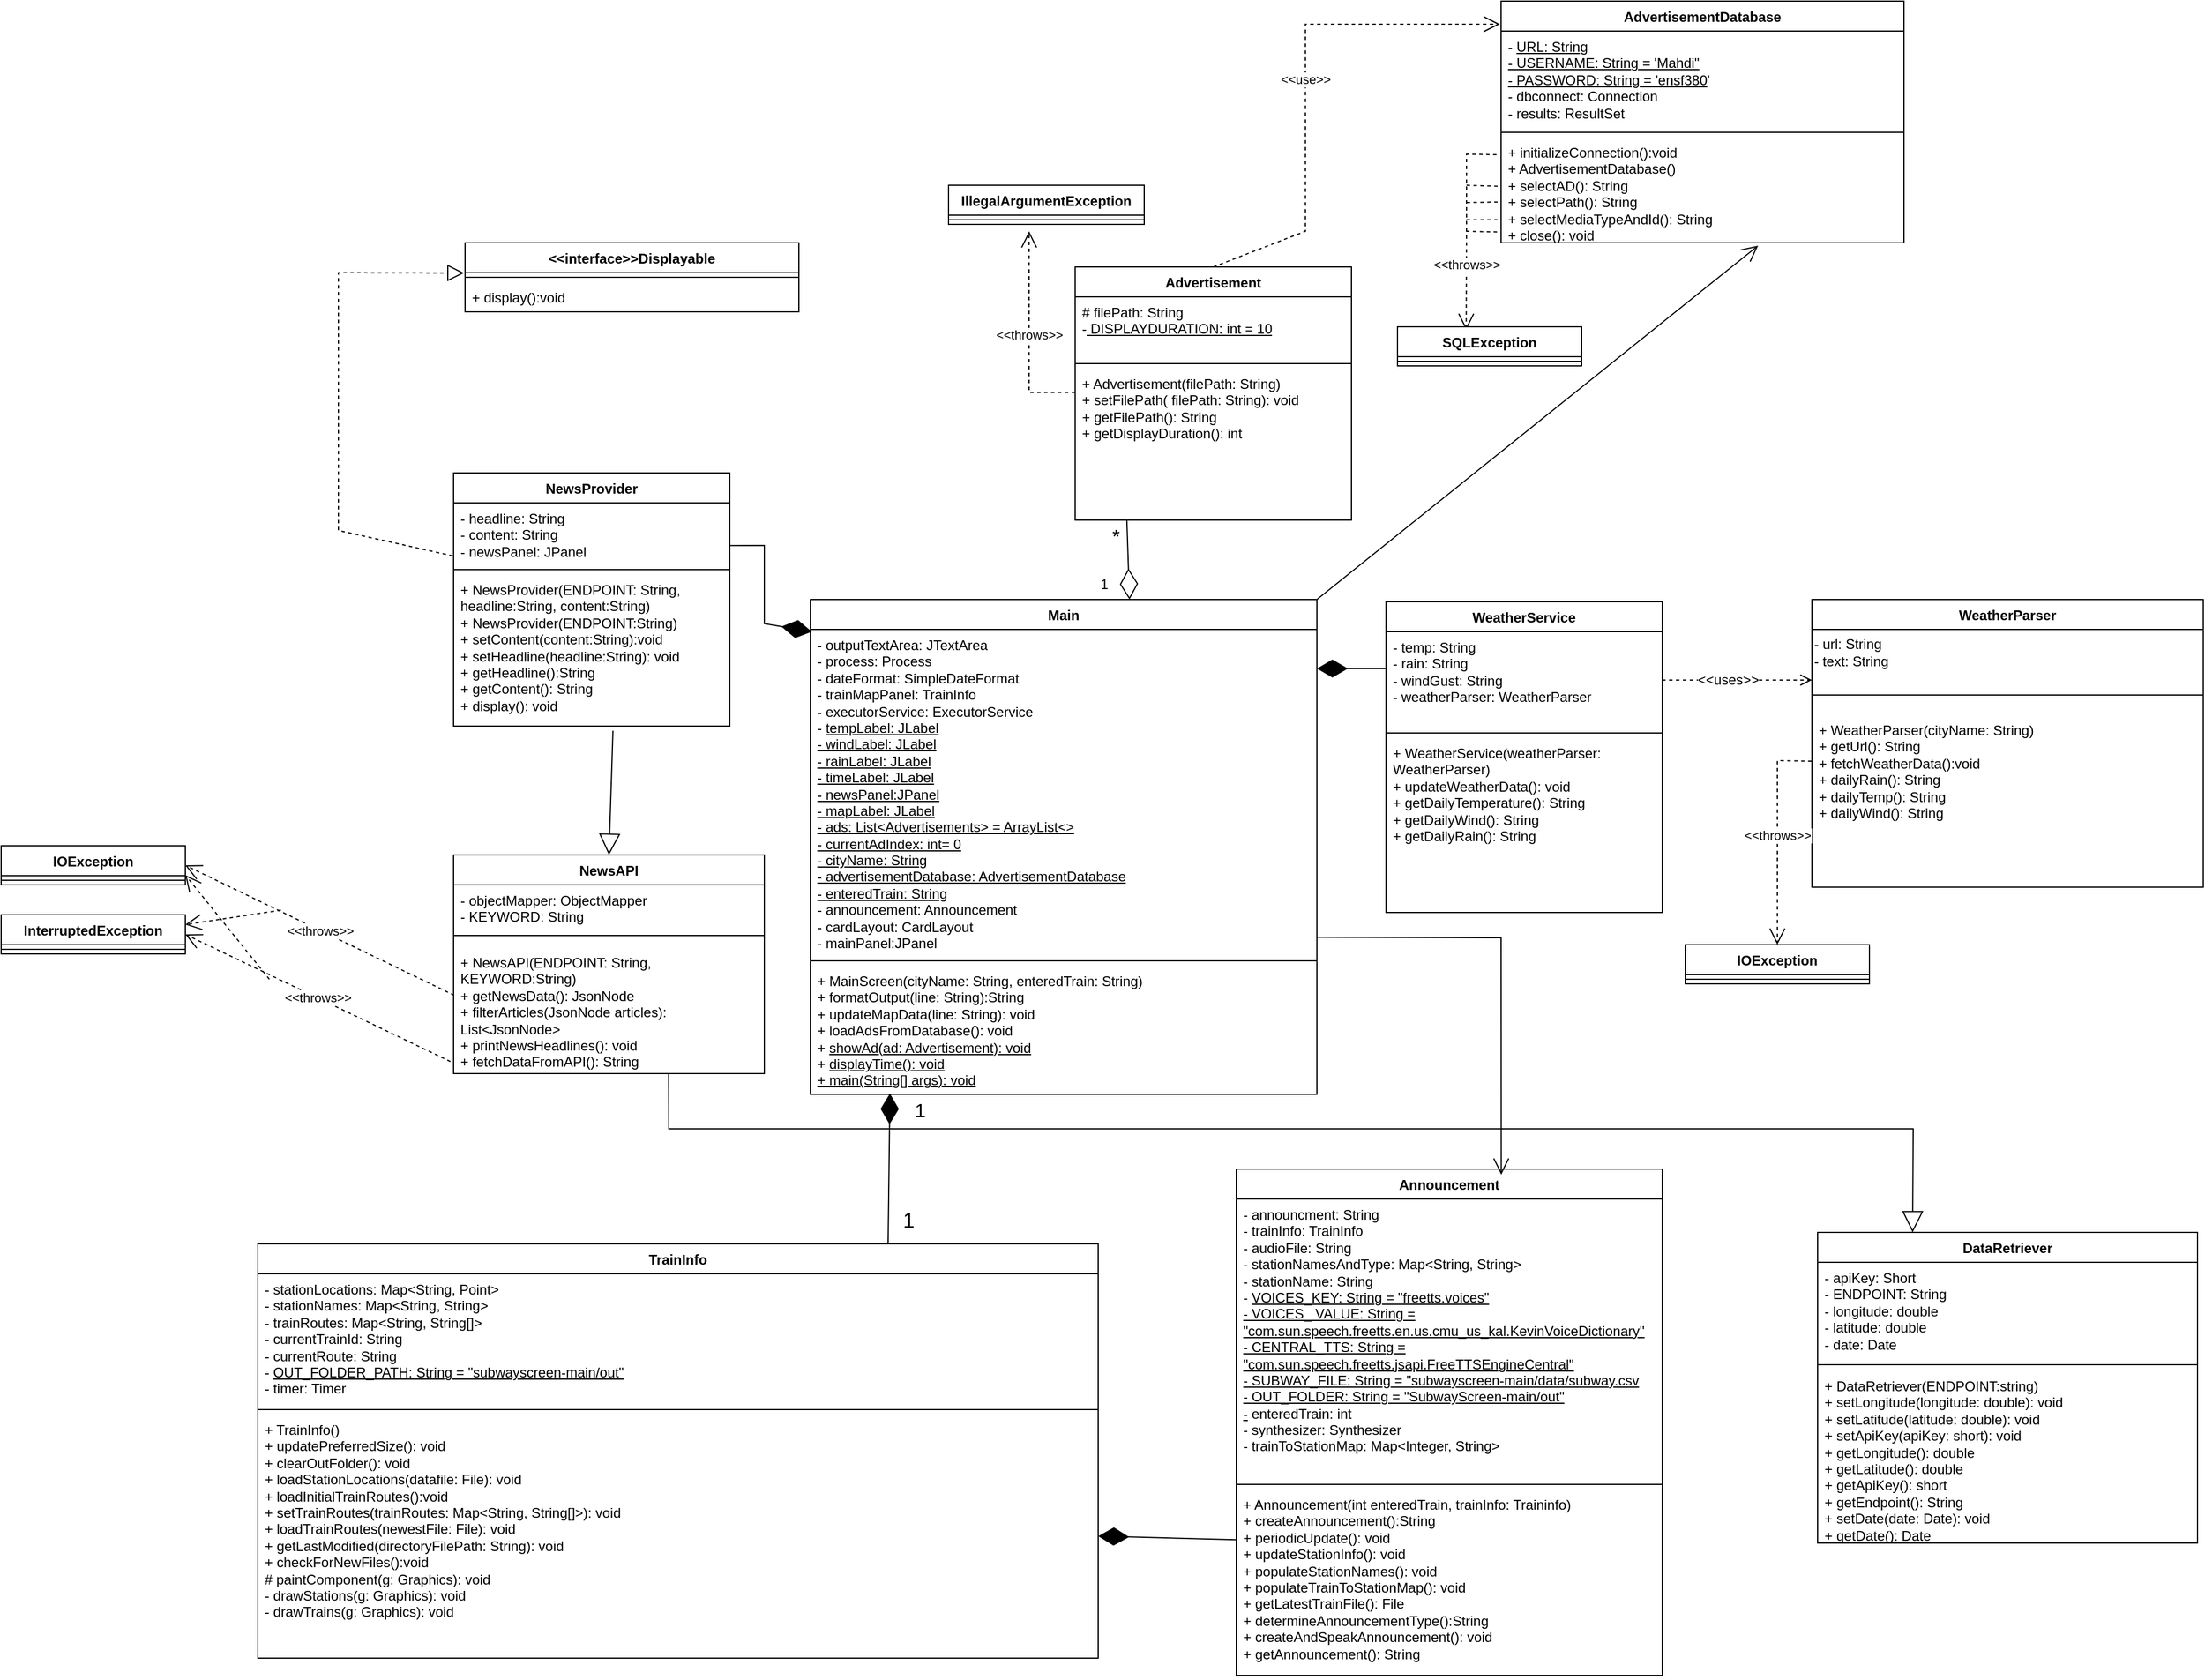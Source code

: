 <mxfile>
    <diagram id="EszNF9YNSfIzpi9feRy3" name="Page-1">
        <mxGraphModel dx="3362" dy="2396" grid="1" gridSize="10" guides="1" tooltips="1" connect="1" arrows="1" fold="1" page="1" pageScale="1" pageWidth="850" pageHeight="1100" math="0" shadow="0">
            <root>
                <mxCell id="0"/>
                <mxCell id="1" parent="0"/>
                <mxCell id="2" value="Advertisement" style="swimlane;fontStyle=1;align=center;verticalAlign=top;childLayout=stackLayout;horizontal=1;startSize=26;horizontalStack=0;resizeParent=1;resizeParentMax=0;resizeLast=0;collapsible=1;marginBottom=0;whiteSpace=wrap;html=1;" vertex="1" parent="1">
                    <mxGeometry x="402" y="391" width="240" height="220" as="geometry"/>
                </mxCell>
                <mxCell id="3" value="# filePath: String&lt;div&gt;-&lt;u&gt; DISPLAYDURATION: int = 10&lt;/u&gt;&lt;/div&gt;" style="text;strokeColor=none;fillColor=none;align=left;verticalAlign=top;spacingLeft=4;spacingRight=4;overflow=hidden;rotatable=0;points=[[0,0.5],[1,0.5]];portConstraint=eastwest;whiteSpace=wrap;html=1;" vertex="1" parent="2">
                    <mxGeometry y="26" width="240" height="54" as="geometry"/>
                </mxCell>
                <mxCell id="4" value="" style="line;strokeWidth=1;fillColor=none;align=left;verticalAlign=middle;spacingTop=-1;spacingLeft=3;spacingRight=3;rotatable=0;labelPosition=right;points=[];portConstraint=eastwest;strokeColor=inherit;" vertex="1" parent="2">
                    <mxGeometry y="80" width="240" height="8" as="geometry"/>
                </mxCell>
                <mxCell id="5" value="+ Advertisement(filePath: String)&lt;div&gt;&lt;div&gt;+ setFilePath( filePath: String): void&lt;/div&gt;&lt;div&gt;+ getFilePath(): String&lt;/div&gt;&lt;div&gt;+ getDisplayDuration(): int&lt;/div&gt;&lt;div&gt;&lt;br&gt;&lt;/div&gt;&lt;/div&gt;" style="text;strokeColor=none;fillColor=none;align=left;verticalAlign=top;spacingLeft=4;spacingRight=4;overflow=hidden;rotatable=0;points=[[0,0.5],[1,0.5]];portConstraint=eastwest;whiteSpace=wrap;html=1;" vertex="1" parent="2">
                    <mxGeometry y="88" width="240" height="132" as="geometry"/>
                </mxCell>
                <mxCell id="6" value="AdvertisementDatabase" style="swimlane;fontStyle=1;align=center;verticalAlign=top;childLayout=stackLayout;horizontal=1;startSize=26;horizontalStack=0;resizeParent=1;resizeParentMax=0;resizeLast=0;collapsible=1;marginBottom=0;whiteSpace=wrap;html=1;" vertex="1" parent="1">
                    <mxGeometry x="772" y="160" width="350" height="210" as="geometry"/>
                </mxCell>
                <mxCell id="7" value="- &lt;u&gt;URL: String&lt;/u&gt;&lt;div&gt;&lt;u&gt;- USERNAME: String = 'Mahdi&quot;&lt;/u&gt;&lt;/div&gt;&lt;div&gt;&lt;u&gt;- PASSWORD: String = 'ensf380&lt;/u&gt;'&lt;/div&gt;&lt;div&gt;- dbconnect: Connection&lt;/div&gt;&lt;div&gt;- results: ResultSet&lt;/div&gt;" style="text;strokeColor=none;fillColor=none;align=left;verticalAlign=top;spacingLeft=4;spacingRight=4;overflow=hidden;rotatable=0;points=[[0,0.5],[1,0.5]];portConstraint=eastwest;whiteSpace=wrap;html=1;" vertex="1" parent="6">
                    <mxGeometry y="26" width="350" height="84" as="geometry"/>
                </mxCell>
                <mxCell id="8" value="" style="line;strokeWidth=1;fillColor=none;align=left;verticalAlign=middle;spacingTop=-1;spacingLeft=3;spacingRight=3;rotatable=0;labelPosition=right;points=[];portConstraint=eastwest;strokeColor=inherit;" vertex="1" parent="6">
                    <mxGeometry y="110" width="350" height="8" as="geometry"/>
                </mxCell>
                <mxCell id="9" value="+ initializeConnection():void&lt;div&gt;+ AdvertisementDatabase()&lt;/div&gt;&lt;div&gt;+ selectAD(): String&lt;/div&gt;&lt;div&gt;+ selectPath(): String&lt;/div&gt;&lt;div&gt;+ selectMediaTypeAndId(): String&lt;/div&gt;&lt;div&gt;+ close(): void&lt;/div&gt;" style="text;strokeColor=none;fillColor=none;align=left;verticalAlign=top;spacingLeft=4;spacingRight=4;overflow=hidden;rotatable=0;points=[[0,0.5],[1,0.5]];portConstraint=eastwest;whiteSpace=wrap;html=1;" vertex="1" parent="6">
                    <mxGeometry y="118" width="350" height="92" as="geometry"/>
                </mxCell>
                <mxCell id="10" value="WeatherService" style="swimlane;fontStyle=1;align=center;verticalAlign=top;childLayout=stackLayout;horizontal=1;startSize=26;horizontalStack=0;resizeParent=1;resizeParentMax=0;resizeLast=0;collapsible=1;marginBottom=0;whiteSpace=wrap;html=1;" vertex="1" parent="1">
                    <mxGeometry x="672" y="682" width="240" height="270" as="geometry"/>
                </mxCell>
                <mxCell id="11" value="&lt;div&gt;- temp: String&lt;/div&gt;&lt;div&gt;- rain: String&lt;/div&gt;&lt;div&gt;- windGust: String&lt;/div&gt;&lt;div&gt;- weatherParser: WeatherParser&lt;/div&gt;" style="text;strokeColor=none;fillColor=none;align=left;verticalAlign=top;spacingLeft=4;spacingRight=4;overflow=hidden;rotatable=0;points=[[0,0.5],[1,0.5]];portConstraint=eastwest;whiteSpace=wrap;html=1;" vertex="1" parent="10">
                    <mxGeometry y="26" width="240" height="84" as="geometry"/>
                </mxCell>
                <mxCell id="12" value="" style="line;strokeWidth=1;fillColor=none;align=left;verticalAlign=middle;spacingTop=-1;spacingLeft=3;spacingRight=3;rotatable=0;labelPosition=right;points=[];portConstraint=eastwest;strokeColor=inherit;" vertex="1" parent="10">
                    <mxGeometry y="110" width="240" height="8" as="geometry"/>
                </mxCell>
                <mxCell id="13" value="+ WeatherService(weatherParser: WeatherParser)&lt;div&gt;+ updateWeatherData(): void&lt;/div&gt;&lt;div&gt;+ getDailyTemperature(): String&lt;/div&gt;&lt;div&gt;+ getDailyWind(): String&lt;/div&gt;&lt;div&gt;+ getDailyRain(): String&lt;/div&gt;" style="text;strokeColor=none;fillColor=none;align=left;verticalAlign=top;spacingLeft=4;spacingRight=4;overflow=hidden;rotatable=0;points=[[0,0.5],[1,0.5]];portConstraint=eastwest;whiteSpace=wrap;html=1;" vertex="1" parent="10">
                    <mxGeometry y="118" width="240" height="152" as="geometry"/>
                </mxCell>
                <mxCell id="14" value="WeatherParser" style="swimlane;fontStyle=1;align=center;verticalAlign=top;childLayout=stackLayout;horizontal=1;startSize=26;horizontalStack=0;resizeParent=1;resizeParentMax=0;resizeLast=0;collapsible=1;marginBottom=0;whiteSpace=wrap;html=1;" vertex="1" parent="1">
                    <mxGeometry x="1042" y="680" width="340" height="250" as="geometry"/>
                </mxCell>
                <mxCell id="15" value="&lt;div style=&quot;&quot;&gt;&lt;span style=&quot;background-color: initial;&quot;&gt;- url: String&lt;/span&gt;&lt;/div&gt;&lt;div&gt;- text: String&lt;/div&gt;" style="text;html=1;align=left;verticalAlign=middle;resizable=0;points=[];autosize=1;strokeColor=none;fillColor=none;" vertex="1" parent="14">
                    <mxGeometry y="26" width="340" height="40" as="geometry"/>
                </mxCell>
                <mxCell id="16" value="" style="line;strokeWidth=1;fillColor=none;align=left;verticalAlign=middle;spacingTop=-1;spacingLeft=3;spacingRight=3;rotatable=0;labelPosition=right;points=[];portConstraint=eastwest;strokeColor=inherit;" vertex="1" parent="14">
                    <mxGeometry y="66" width="340" height="34" as="geometry"/>
                </mxCell>
                <mxCell id="17" value="&lt;div&gt;&lt;div&gt;&lt;div&gt;+ WeatherParser(cityName: String)&lt;/div&gt;&lt;/div&gt;&lt;/div&gt;&lt;div&gt;+ getUrl(): String&lt;/div&gt;&lt;div&gt;+ fetchWeatherData():void&amp;nbsp;&lt;/div&gt;&lt;div&gt;+ dailyRain(): String&lt;/div&gt;&lt;div&gt;+ dailyTemp(): String&lt;/div&gt;&lt;div&gt;+ dailyWind(): String&lt;/div&gt;&lt;div&gt;&lt;br&gt;&lt;/div&gt;" style="text;strokeColor=none;fillColor=none;align=left;verticalAlign=top;spacingLeft=4;spacingRight=4;overflow=hidden;rotatable=0;points=[[0,0.5],[1,0.5]];portConstraint=eastwest;whiteSpace=wrap;html=1;" vertex="1" parent="14">
                    <mxGeometry y="100" width="340" height="150" as="geometry"/>
                </mxCell>
                <mxCell id="18" value="NewsProvider" style="swimlane;fontStyle=1;align=center;verticalAlign=top;childLayout=stackLayout;horizontal=1;startSize=26;horizontalStack=0;resizeParent=1;resizeParentMax=0;resizeLast=0;collapsible=1;marginBottom=0;whiteSpace=wrap;html=1;" vertex="1" parent="1">
                    <mxGeometry x="-138" y="570" width="240" height="220" as="geometry"/>
                </mxCell>
                <mxCell id="19" value="- headline: String&lt;div&gt;- content: String&lt;/div&gt;&lt;div&gt;- newsPanel: JPanel&lt;/div&gt;&lt;div&gt;&lt;br&gt;&lt;/div&gt;&lt;div&gt;&lt;br&gt;&lt;/div&gt;" style="text;strokeColor=none;fillColor=none;align=left;verticalAlign=top;spacingLeft=4;spacingRight=4;overflow=hidden;rotatable=0;points=[[0,0.5],[1,0.5]];portConstraint=eastwest;whiteSpace=wrap;html=1;" vertex="1" parent="18">
                    <mxGeometry y="26" width="240" height="54" as="geometry"/>
                </mxCell>
                <mxCell id="20" value="" style="line;strokeWidth=1;fillColor=none;align=left;verticalAlign=middle;spacingTop=-1;spacingLeft=3;spacingRight=3;rotatable=0;labelPosition=right;points=[];portConstraint=eastwest;strokeColor=inherit;" vertex="1" parent="18">
                    <mxGeometry y="80" width="240" height="8" as="geometry"/>
                </mxCell>
                <mxCell id="21" value="+ NewsProvider(ENDPOINT: String, headline:String, content:String)&lt;div&gt;+ NewsProvider(ENDPOINT:String)&lt;/div&gt;&lt;div&gt;+ setContent(content:String):void&lt;/div&gt;&lt;div&gt;&lt;div&gt;+ setHeadline(headline:String): void&amp;nbsp;&lt;/div&gt;&lt;div&gt;&lt;div&gt;+ getHeadline():String&lt;/div&gt;&lt;div&gt;+ getContent(): String&lt;/div&gt;&lt;/div&gt;&lt;div&gt;+ display(): void&lt;/div&gt;&lt;div&gt;&lt;br&gt;&lt;/div&gt;&lt;/div&gt;" style="text;strokeColor=none;fillColor=none;align=left;verticalAlign=top;spacingLeft=4;spacingRight=4;overflow=hidden;rotatable=0;points=[[0,0.5],[1,0.5]];portConstraint=eastwest;whiteSpace=wrap;html=1;" vertex="1" parent="18">
                    <mxGeometry y="88" width="240" height="132" as="geometry"/>
                </mxCell>
                <mxCell id="22" value="NewsAPI" style="swimlane;fontStyle=1;align=center;verticalAlign=top;childLayout=stackLayout;horizontal=1;startSize=26;horizontalStack=0;resizeParent=1;resizeParentMax=0;resizeLast=0;collapsible=1;marginBottom=0;whiteSpace=wrap;html=1;" vertex="1" parent="1">
                    <mxGeometry x="-138" y="902" width="270" height="190" as="geometry"/>
                </mxCell>
                <mxCell id="23" value="- objectMapper: ObjectMapper&lt;div&gt;- KEYWORD: String&lt;/div&gt;&lt;div&gt;&lt;br&gt;&lt;/div&gt;" style="text;strokeColor=none;fillColor=none;align=left;verticalAlign=top;spacingLeft=4;spacingRight=4;overflow=hidden;rotatable=0;points=[[0,0.5],[1,0.5]];portConstraint=eastwest;whiteSpace=wrap;html=1;" vertex="1" parent="22">
                    <mxGeometry y="26" width="270" height="34" as="geometry"/>
                </mxCell>
                <mxCell id="24" value="" style="line;strokeWidth=1;fillColor=none;align=left;verticalAlign=middle;spacingTop=-1;spacingLeft=3;spacingRight=3;rotatable=0;labelPosition=right;points=[];portConstraint=eastwest;strokeColor=inherit;" vertex="1" parent="22">
                    <mxGeometry y="60" width="270" height="20" as="geometry"/>
                </mxCell>
                <mxCell id="25" value="&lt;div&gt;+ NewsAPI(ENDPOINT: String, KEYWORD:String)&lt;/div&gt;&lt;div&gt;+ getNewsData(): JsonNode&lt;/div&gt;&lt;div&gt;+ filterArticles(JsonNode articles): List&amp;lt;JsonNode&amp;gt;&lt;/div&gt;&lt;div&gt;+ printNewsHeadlines(): void&lt;/div&gt;&lt;div&gt;&lt;span style=&quot;background-color: initial;&quot;&gt;+ fetchDataFromAPI(): String&amp;nbsp;&lt;/span&gt;&lt;/div&gt;&lt;div&gt;&lt;br&gt;&lt;/div&gt;&lt;div&gt;&amp;nbsp;&lt;/div&gt;&lt;div&gt;&lt;br&gt;&lt;/div&gt;&lt;div&gt;&lt;br&gt;&lt;/div&gt;" style="text;strokeColor=none;fillColor=none;align=left;verticalAlign=top;spacingLeft=4;spacingRight=4;overflow=hidden;rotatable=0;points=[[0,0.5],[1,0.5]];portConstraint=eastwest;whiteSpace=wrap;html=1;" vertex="1" parent="22">
                    <mxGeometry y="80" width="270" height="110" as="geometry"/>
                </mxCell>
                <mxCell id="26" value="TrainInfo&lt;div&gt;&lt;br&gt;&lt;/div&gt;" style="swimlane;fontStyle=1;align=center;verticalAlign=top;childLayout=stackLayout;horizontal=1;startSize=26;horizontalStack=0;resizeParent=1;resizeParentMax=0;resizeLast=0;collapsible=1;marginBottom=0;whiteSpace=wrap;html=1;" vertex="1" parent="1">
                    <mxGeometry x="-308" y="1240" width="730" height="360" as="geometry"/>
                </mxCell>
                <mxCell id="27" value="- stationLocations: Map&amp;lt;String, Point&amp;gt;&lt;div&gt;- stationNames: Map&amp;lt;String, String&amp;gt;&lt;/div&gt;&lt;div&gt;- trainRoutes: Map&amp;lt;String, String[]&amp;gt;&lt;/div&gt;&lt;div&gt;&lt;div&gt;- currentTrainId: String&lt;/div&gt;&lt;/div&gt;&lt;div&gt;- currentRoute: String&lt;/div&gt;&lt;div&gt;- &lt;u&gt;OUT_FOLDER_PATH: String = &quot;subwayscreen-main/out&quot;&lt;/u&gt;&lt;/div&gt;&lt;div&gt;- timer: Timer&lt;/div&gt;" style="text;strokeColor=none;fillColor=none;align=left;verticalAlign=top;spacingLeft=4;spacingRight=4;overflow=hidden;rotatable=0;points=[[0,0.5],[1,0.5]];portConstraint=eastwest;whiteSpace=wrap;html=1;" vertex="1" parent="26">
                    <mxGeometry y="26" width="730" height="114" as="geometry"/>
                </mxCell>
                <mxCell id="28" value="" style="line;strokeWidth=1;fillColor=none;align=left;verticalAlign=middle;spacingTop=-1;spacingLeft=3;spacingRight=3;rotatable=0;labelPosition=right;points=[];portConstraint=eastwest;strokeColor=inherit;" vertex="1" parent="26">
                    <mxGeometry y="140" width="730" height="8" as="geometry"/>
                </mxCell>
                <mxCell id="29" value="+ TrainInfo(&lt;span style=&quot;background-color: initial;&quot;&gt;)&lt;/span&gt;&lt;div&gt;+ updatePreferredSize(): void&lt;/div&gt;&lt;div&gt;+ clearOutFolder(): void&lt;/div&gt;&lt;div&gt;+ loadStationLocations(datafile: File): void&lt;/div&gt;&lt;div&gt;+ loadInitialTrainRoutes():void&lt;/div&gt;&lt;div&gt;+ setTrainRoutes(trainRoutes: Map&amp;lt;String, String[]&amp;gt;): void&lt;/div&gt;&lt;div&gt;+ loadTrainRoutes(newestFile: File): void&lt;/div&gt;&lt;div&gt;+ getLastModified(directoryFilePath: String): void&lt;/div&gt;&lt;div&gt;+ checkForNewFiles():void&lt;/div&gt;&lt;div&gt;# paintComponent(g: Graphics): void&lt;/div&gt;&lt;div&gt;- drawStations(g: Graphics): void&lt;/div&gt;&lt;div&gt;&lt;div&gt;- drawTrains(g: Graphics): void&lt;/div&gt;&lt;div&gt;&lt;br&gt;&lt;/div&gt;&lt;/div&gt;" style="text;strokeColor=none;fillColor=none;align=left;verticalAlign=top;spacingLeft=4;spacingRight=4;overflow=hidden;rotatable=0;points=[[0,0.5],[1,0.5]];portConstraint=eastwest;whiteSpace=wrap;html=1;" vertex="1" parent="26">
                    <mxGeometry y="148" width="730" height="212" as="geometry"/>
                </mxCell>
                <mxCell id="30" value="DataRetriever" style="swimlane;fontStyle=1;align=center;verticalAlign=top;childLayout=stackLayout;horizontal=1;startSize=26;horizontalStack=0;resizeParent=1;resizeParentMax=0;resizeLast=0;collapsible=1;marginBottom=0;whiteSpace=wrap;html=1;" vertex="1" parent="1">
                    <mxGeometry x="1047" y="1230" width="330" height="270" as="geometry"/>
                </mxCell>
                <mxCell id="31" value="-&amp;nbsp;&lt;span style=&quot;background-color: initial;&quot;&gt;apiKey: Short&lt;/span&gt;&lt;div&gt;- ENDPOINT: String&amp;nbsp;&lt;/div&gt;&lt;div&gt;- longitude: double&lt;/div&gt;&lt;div&gt;- latitude: double&lt;/div&gt;&lt;div&gt;- date: Date&lt;/div&gt;" style="text;strokeColor=none;fillColor=none;align=left;verticalAlign=top;spacingLeft=4;spacingRight=4;overflow=hidden;rotatable=0;points=[[0,0.5],[1,0.5]];portConstraint=eastwest;whiteSpace=wrap;html=1;" vertex="1" parent="30">
                    <mxGeometry y="26" width="330" height="84" as="geometry"/>
                </mxCell>
                <mxCell id="32" value="" style="line;strokeWidth=1;fillColor=none;align=left;verticalAlign=middle;spacingTop=-1;spacingLeft=3;spacingRight=3;rotatable=0;labelPosition=right;points=[];portConstraint=eastwest;strokeColor=inherit;" vertex="1" parent="30">
                    <mxGeometry y="110" width="330" height="10" as="geometry"/>
                </mxCell>
                <mxCell id="33" value="&lt;div&gt;+ DataRetriever(ENDPOINT:string)&lt;/div&gt;&lt;div&gt;+ setLongitude(longitude: double): void&lt;/div&gt;&lt;div&gt;+ setLatitude(latitude: double): void&lt;/div&gt;&lt;div&gt;+ setApiKey(apiKey: short): void&lt;/div&gt;&lt;div&gt;+ getLongitude(): double&lt;/div&gt;&lt;div&gt;+ getLatitude(): double&lt;br&gt;&lt;div&gt;+ getApiKey(): short&lt;div&gt;+ getEndpoint(): String&lt;/div&gt;&lt;/div&gt;&lt;/div&gt;&lt;div&gt;&lt;div&gt;+ setDate(date: Date): void&lt;/div&gt;&lt;div&gt;+ getDate(): Date&lt;/div&gt;&lt;/div&gt;" style="text;strokeColor=none;fillColor=none;align=left;verticalAlign=top;spacingLeft=4;spacingRight=4;overflow=hidden;rotatable=0;points=[[0,0.5],[1,0.5]];portConstraint=eastwest;whiteSpace=wrap;html=1;" vertex="1" parent="30">
                    <mxGeometry y="120" width="330" height="150" as="geometry"/>
                </mxCell>
                <mxCell id="34" value="Main" style="swimlane;fontStyle=1;align=center;verticalAlign=top;childLayout=stackLayout;horizontal=1;startSize=26;horizontalStack=0;resizeParent=1;resizeParentMax=0;resizeLast=0;collapsible=1;marginBottom=0;whiteSpace=wrap;html=1;" vertex="1" parent="1">
                    <mxGeometry x="172" y="680" width="440" height="430" as="geometry"/>
                </mxCell>
                <mxCell id="35" value="- outputTextArea: JTextArea&lt;div&gt;- process: Process&lt;/div&gt;&lt;div&gt;- dateFormat: SimpleDateFormat&lt;/div&gt;&lt;div&gt;- trainMapPanel: TrainInfo&lt;/div&gt;&lt;div&gt;- executorService: ExecutorService&lt;/div&gt;&lt;div&gt;- &lt;u&gt;tempLabel: JLabel&lt;/u&gt;&lt;/div&gt;&lt;div&gt;&lt;u&gt;- windLabel: JLabel&lt;/u&gt;&lt;/div&gt;&lt;div&gt;&lt;u&gt;- rainLabel: JLabel&lt;/u&gt;&lt;/div&gt;&lt;div&gt;&lt;u&gt;- timeLabel: JLabel&lt;/u&gt;&lt;/div&gt;&lt;div&gt;&lt;u&gt;- newsPanel:JPanel&lt;/u&gt;&lt;/div&gt;&lt;div&gt;&lt;u&gt;- mapLabel: JLabel&lt;/u&gt;&lt;/div&gt;&lt;div&gt;&lt;u&gt;- ads: List&amp;lt;Advertisements&amp;gt; = ArrayList&amp;lt;&amp;gt;&lt;/u&gt;&lt;/div&gt;&lt;div&gt;&lt;u&gt;- currentAdIndex: int= 0&lt;/u&gt;&lt;/div&gt;&lt;div&gt;&lt;u&gt;- cityName: String&lt;/u&gt;&lt;/div&gt;&lt;div&gt;&lt;u&gt;- advertisementDatabase: AdvertisementDatabase&lt;/u&gt;&lt;/div&gt;&lt;div&gt;&lt;u&gt;- enteredTrain: String&lt;/u&gt;&lt;/div&gt;&lt;div&gt;- announcement: Announcement&lt;/div&gt;&lt;div&gt;- cardLayout: CardLayout&lt;/div&gt;&lt;div&gt;- mainPanel:JPanel&lt;/div&gt;" style="text;strokeColor=none;fillColor=none;align=left;verticalAlign=top;spacingLeft=4;spacingRight=4;overflow=hidden;rotatable=0;points=[[0,0.5],[1,0.5]];portConstraint=eastwest;whiteSpace=wrap;html=1;" vertex="1" parent="34">
                    <mxGeometry y="26" width="440" height="284" as="geometry"/>
                </mxCell>
                <mxCell id="36" value="" style="line;strokeWidth=1;fillColor=none;align=left;verticalAlign=middle;spacingTop=-1;spacingLeft=3;spacingRight=3;rotatable=0;labelPosition=right;points=[];portConstraint=eastwest;strokeColor=inherit;" vertex="1" parent="34">
                    <mxGeometry y="310" width="440" height="8" as="geometry"/>
                </mxCell>
                <mxCell id="37" value="&lt;div&gt;+ MainScreen(cityName: String, enteredTrain: String)&lt;/div&gt;+ formatOutput(line: String):String&lt;div&gt;+ updateMapData(line: String): void&lt;br&gt;&lt;div&gt;+ loadAdsFromDatabase(): void&amp;nbsp;&lt;br&gt;&lt;div&gt;+ &lt;u&gt;showAd(ad: Advertisement): void&lt;/u&gt;&lt;/div&gt;&lt;div&gt;+ &lt;u&gt;displayTime(): void&lt;/u&gt;&lt;/div&gt;&lt;div&gt;&lt;u&gt;+ main(String[] args): void&lt;/u&gt;&lt;/div&gt;&lt;div&gt;&lt;br&gt;&lt;/div&gt;&lt;div&gt;&lt;br&gt;&lt;/div&gt;&lt;/div&gt;&lt;/div&gt;" style="text;strokeColor=none;fillColor=none;align=left;verticalAlign=top;spacingLeft=4;spacingRight=4;overflow=hidden;rotatable=0;points=[[0,0.5],[1,0.5]];portConstraint=eastwest;whiteSpace=wrap;html=1;" vertex="1" parent="34">
                    <mxGeometry y="318" width="440" height="112" as="geometry"/>
                </mxCell>
                <mxCell id="38" value="&amp;lt;&amp;lt;use&amp;gt;&amp;gt;" style="endArrow=open;endSize=12;dashed=1;html=1;rounded=0;exitX=0.5;exitY=0;exitDx=0;exitDy=0;" edge="1" parent="1" source="2">
                    <mxGeometry width="160" relative="1" as="geometry">
                        <mxPoint x="162" y="440" as="sourcePoint"/>
                        <mxPoint x="771" y="180" as="targetPoint"/>
                        <Array as="points">
                            <mxPoint x="602" y="360"/>
                            <mxPoint x="602" y="180"/>
                        </Array>
                    </mxGeometry>
                </mxCell>
                <mxCell id="39" value="&amp;lt;&amp;lt;throws&amp;gt;&amp;gt;" style="endArrow=open;endSize=12;dashed=1;html=1;rounded=0;" edge="1" parent="1">
                    <mxGeometry width="160" relative="1" as="geometry">
                        <mxPoint x="402" y="500" as="sourcePoint"/>
                        <mxPoint x="362" y="360" as="targetPoint"/>
                        <Array as="points">
                            <mxPoint x="362" y="500"/>
                        </Array>
                    </mxGeometry>
                </mxCell>
                <mxCell id="40" value="IllegalArgumentException" style="swimlane;fontStyle=1;align=center;verticalAlign=top;childLayout=stackLayout;horizontal=1;startSize=26;horizontalStack=0;resizeParent=1;resizeParentMax=0;resizeLast=0;collapsible=1;marginBottom=0;whiteSpace=wrap;html=1;" vertex="1" parent="1">
                    <mxGeometry x="292" y="320" width="170" height="34" as="geometry"/>
                </mxCell>
                <mxCell id="41" value="" style="line;strokeWidth=1;fillColor=none;align=left;verticalAlign=middle;spacingTop=-1;spacingLeft=3;spacingRight=3;rotatable=0;labelPosition=right;points=[];portConstraint=eastwest;strokeColor=inherit;" vertex="1" parent="40">
                    <mxGeometry y="26" width="170" height="8" as="geometry"/>
                </mxCell>
                <mxCell id="42" value="&amp;lt;&amp;lt;interface&amp;gt;&amp;gt;Displayable" style="swimlane;fontStyle=1;align=center;verticalAlign=top;childLayout=stackLayout;horizontal=1;startSize=26;horizontalStack=0;resizeParent=1;resizeParentMax=0;resizeLast=0;collapsible=1;marginBottom=0;whiteSpace=wrap;html=1;" vertex="1" parent="1">
                    <mxGeometry x="-128" y="370" width="290" height="60" as="geometry"/>
                </mxCell>
                <mxCell id="43" value="" style="line;strokeWidth=1;fillColor=none;align=left;verticalAlign=middle;spacingTop=-1;spacingLeft=3;spacingRight=3;rotatable=0;labelPosition=right;points=[];portConstraint=eastwest;strokeColor=inherit;" vertex="1" parent="42">
                    <mxGeometry y="26" width="290" height="8" as="geometry"/>
                </mxCell>
                <mxCell id="44" value="+ display():void" style="text;strokeColor=none;fillColor=none;align=left;verticalAlign=top;spacingLeft=4;spacingRight=4;overflow=hidden;rotatable=0;points=[[0,0.5],[1,0.5]];portConstraint=eastwest;whiteSpace=wrap;html=1;" vertex="1" parent="42">
                    <mxGeometry y="34" width="290" height="26" as="geometry"/>
                </mxCell>
                <mxCell id="45" value="" style="endArrow=diamondThin;endFill=1;endSize=24;html=1;rounded=0;" edge="1" parent="1">
                    <mxGeometry width="160" relative="1" as="geometry">
                        <mxPoint x="672" y="740" as="sourcePoint"/>
                        <mxPoint x="612" y="740" as="targetPoint"/>
                    </mxGeometry>
                </mxCell>
                <mxCell id="46" value="" style="endArrow=diamondThin;endFill=1;endSize=24;html=1;rounded=0;exitX=1.002;exitY=0.688;exitDx=0;exitDy=0;exitPerimeter=0;entryX=0.003;entryY=0.065;entryDx=0;entryDy=0;entryPerimeter=0;" edge="1" parent="1" source="19" target="34">
                    <mxGeometry width="160" relative="1" as="geometry">
                        <mxPoint x="72" y="750" as="sourcePoint"/>
                        <mxPoint x="152" y="770" as="targetPoint"/>
                        <Array as="points">
                            <mxPoint x="132" y="633"/>
                            <mxPoint x="132" y="701"/>
                        </Array>
                    </mxGeometry>
                </mxCell>
                <mxCell id="47" value="Announcement" style="swimlane;fontStyle=1;align=center;verticalAlign=top;childLayout=stackLayout;horizontal=1;startSize=26;horizontalStack=0;resizeParent=1;resizeParentMax=0;resizeLast=0;collapsible=1;marginBottom=0;whiteSpace=wrap;html=1;" vertex="1" parent="1">
                    <mxGeometry x="542" y="1175" width="370" height="440" as="geometry"/>
                </mxCell>
                <mxCell id="48" value="- announcment: String&lt;div&gt;- trainInfo: TrainInfo&lt;/div&gt;&lt;div&gt;- audioFile: String&lt;/div&gt;&lt;div&gt;- stationNamesAndType: Map&amp;lt;String, String&amp;gt;&lt;/div&gt;&lt;div&gt;- stationName: String&lt;/div&gt;&lt;div&gt;- &lt;u&gt;VOICES_KEY: String = &quot;freetts.voices&quot;&lt;/u&gt;&lt;/div&gt;&lt;div&gt;&lt;u&gt;- VOICES_ VALUE: String = &quot;com.sun.speech.freetts.en.us.cmu_us_kal.KevinVoiceDictionary&quot;&lt;/u&gt;&lt;/div&gt;&lt;div&gt;&lt;u&gt;- CENTRAL_TTS: String = &quot;com.sun.speech.freetts.jsapi.FreeTTSEngineCentral&quot;&lt;/u&gt;&lt;/div&gt;&lt;div&gt;&lt;u&gt;- SUBWAY_FILE: String = &quot;subwayscreen-main/data/subway.csv&lt;/u&gt;&lt;/div&gt;&lt;div&gt;&lt;u&gt;- OUT_FOLDER: String = &quot;SubwayScreen-main/out&quot;&lt;/u&gt;&lt;/div&gt;&lt;div&gt;&lt;u&gt;-&lt;/u&gt;&amp;nbsp;enteredTrain: int&lt;/div&gt;&lt;div&gt;- synthesizer: Synthesizer&lt;/div&gt;&lt;div&gt;- trainToStationMap: Map&amp;lt;Integer, String&amp;gt;&lt;/div&gt;" style="text;strokeColor=none;fillColor=none;align=left;verticalAlign=top;spacingLeft=4;spacingRight=4;overflow=hidden;rotatable=0;points=[[0,0.5],[1,0.5]];portConstraint=eastwest;whiteSpace=wrap;html=1;" vertex="1" parent="47">
                    <mxGeometry y="26" width="370" height="244" as="geometry"/>
                </mxCell>
                <mxCell id="49" value="" style="line;strokeWidth=1;fillColor=none;align=left;verticalAlign=middle;spacingTop=-1;spacingLeft=3;spacingRight=3;rotatable=0;labelPosition=right;points=[];portConstraint=eastwest;strokeColor=inherit;" vertex="1" parent="47">
                    <mxGeometry y="270" width="370" height="8" as="geometry"/>
                </mxCell>
                <mxCell id="50" value="&lt;div&gt;+ Announcement(int enteredTrain, trainInfo: Traininfo)&lt;/div&gt;&lt;div&gt;+ createAnnouncement():String&lt;/div&gt;&lt;div&gt;+ periodicUpdate(): void&lt;/div&gt;&lt;div&gt;+ updateStationInfo(): void&lt;/div&gt;&lt;div&gt;+ populateStationNames(): void&lt;/div&gt;&lt;div&gt;+ populateTrainToStationMap(): void&lt;/div&gt;&lt;div&gt;+ getLatestTrainFile(): File&lt;/div&gt;&lt;div&gt;+ determineAnnouncementType():String&lt;/div&gt;&lt;div&gt;+ createAndSpeakAnnouncement(): void&lt;/div&gt;&lt;div&gt;+ getAnnouncement(): String&lt;/div&gt;&lt;div&gt;&lt;br&gt;&lt;/div&gt;" style="text;strokeColor=none;fillColor=none;align=left;verticalAlign=top;spacingLeft=4;spacingRight=4;overflow=hidden;rotatable=0;points=[[0,0.5],[1,0.5]];portConstraint=eastwest;whiteSpace=wrap;html=1;" vertex="1" parent="47">
                    <mxGeometry y="278" width="370" height="162" as="geometry"/>
                </mxCell>
                <mxCell id="51" value="" style="endArrow=block;dashed=1;endFill=0;endSize=12;html=1;rounded=0;entryX=-0.003;entryY=0.034;entryDx=0;entryDy=0;entryPerimeter=0;exitX=-0.003;exitY=0.853;exitDx=0;exitDy=0;exitPerimeter=0;" edge="1" parent="1" source="19" target="43">
                    <mxGeometry width="160" relative="1" as="geometry">
                        <mxPoint x="-18" y="440" as="sourcePoint"/>
                        <mxPoint x="142" y="440" as="targetPoint"/>
                        <Array as="points">
                            <mxPoint x="-238" y="620"/>
                            <mxPoint x="-238" y="396"/>
                        </Array>
                    </mxGeometry>
                </mxCell>
                <mxCell id="52" value="" style="html=1;verticalAlign=bottom;labelBackgroundColor=none;endArrow=open;endFill=0;dashed=1;rounded=0;fontSize=12;startSize=8;endSize=8;curved=1;exitX=1;exitY=0.5;exitDx=0;exitDy=0;" edge="1" parent="1" source="11">
                    <mxGeometry width="160" relative="1" as="geometry">
                        <mxPoint x="852" y="717.41" as="sourcePoint"/>
                        <mxPoint x="1042" y="750" as="targetPoint"/>
                    </mxGeometry>
                </mxCell>
                <mxCell id="53" value="&amp;lt;&amp;lt;uses&amp;gt;&amp;gt;" style="edgeLabel;html=1;align=center;verticalAlign=middle;resizable=0;points=[];fontSize=12;" connectable="0" vertex="1" parent="52">
                    <mxGeometry x="-0.121" relative="1" as="geometry">
                        <mxPoint as="offset"/>
                    </mxGeometry>
                </mxCell>
                <mxCell id="54" style="edgeStyle=none;curved=1;rounded=0;orthogonalLoop=1;jettySize=auto;html=1;exitX=0.75;exitY=0;exitDx=0;exitDy=0;fontSize=12;startSize=8;endSize=8;" edge="1" parent="1" source="47" target="47">
                    <mxGeometry relative="1" as="geometry"/>
                </mxCell>
                <mxCell id="55" value="" style="endArrow=diamondThin;endFill=1;endSize=24;html=1;rounded=0;fontSize=12;curved=1;exitX=0.75;exitY=0;exitDx=0;exitDy=0;entryX=0.157;entryY=0.993;entryDx=0;entryDy=0;entryPerimeter=0;" edge="1" parent="1" source="26" target="37">
                    <mxGeometry width="160" relative="1" as="geometry">
                        <mxPoint x="242" y="1150" as="sourcePoint"/>
                        <mxPoint x="242" y="950" as="targetPoint"/>
                    </mxGeometry>
                </mxCell>
                <mxCell id="56" value="" style="endArrow=block;endSize=16;endFill=0;html=1;rounded=0;entryX=0.25;entryY=0;entryDx=0;entryDy=0;exitX=0.692;exitY=1;exitDx=0;exitDy=0;exitPerimeter=0;" edge="1" parent="1" source="25" target="30">
                    <mxGeometry width="160" relative="1" as="geometry">
                        <mxPoint x="472" y="890" as="sourcePoint"/>
                        <mxPoint x="632" y="890" as="targetPoint"/>
                        <Array as="points">
                            <mxPoint x="49" y="1140"/>
                            <mxPoint x="1130" y="1140"/>
                        </Array>
                    </mxGeometry>
                </mxCell>
                <mxCell id="57" value="&amp;lt;&amp;lt;throws&amp;gt;&amp;gt;" style="endArrow=open;endSize=12;dashed=1;html=1;rounded=0;exitX=-0.001;exitY=0.27;exitDx=0;exitDy=0;exitPerimeter=0;entryX=0.5;entryY=0;entryDx=0;entryDy=0;" edge="1" parent="1" source="17" target="58">
                    <mxGeometry width="160" relative="1" as="geometry">
                        <mxPoint x="822" y="780" as="sourcePoint"/>
                        <mxPoint x="1012" y="970" as="targetPoint"/>
                        <Array as="points">
                            <mxPoint x="1012" y="820"/>
                        </Array>
                    </mxGeometry>
                </mxCell>
                <mxCell id="58" value="IOException" style="swimlane;fontStyle=1;align=center;verticalAlign=top;childLayout=stackLayout;horizontal=1;startSize=26;horizontalStack=0;resizeParent=1;resizeParentMax=0;resizeLast=0;collapsible=1;marginBottom=0;whiteSpace=wrap;html=1;" vertex="1" parent="1">
                    <mxGeometry x="932" y="980" width="160" height="34" as="geometry"/>
                </mxCell>
                <mxCell id="59" value="" style="line;strokeWidth=1;fillColor=none;align=left;verticalAlign=middle;spacingTop=-1;spacingLeft=3;spacingRight=3;rotatable=0;labelPosition=right;points=[];portConstraint=eastwest;strokeColor=inherit;" vertex="1" parent="58">
                    <mxGeometry y="26" width="160" height="8" as="geometry"/>
                </mxCell>
                <mxCell id="60" value="IOException" style="swimlane;fontStyle=1;align=center;verticalAlign=top;childLayout=stackLayout;horizontal=1;startSize=26;horizontalStack=0;resizeParent=1;resizeParentMax=0;resizeLast=0;collapsible=1;marginBottom=0;whiteSpace=wrap;html=1;" vertex="1" parent="1">
                    <mxGeometry x="-531" y="894" width="160" height="34" as="geometry"/>
                </mxCell>
                <mxCell id="61" value="" style="line;strokeWidth=1;fillColor=none;align=left;verticalAlign=middle;spacingTop=-1;spacingLeft=3;spacingRight=3;rotatable=0;labelPosition=right;points=[];portConstraint=eastwest;strokeColor=inherit;" vertex="1" parent="60">
                    <mxGeometry y="26" width="160" height="8" as="geometry"/>
                </mxCell>
                <mxCell id="62" value="InterruptedException" style="swimlane;fontStyle=1;align=center;verticalAlign=top;childLayout=stackLayout;horizontal=1;startSize=26;horizontalStack=0;resizeParent=1;resizeParentMax=0;resizeLast=0;collapsible=1;marginBottom=0;whiteSpace=wrap;html=1;" vertex="1" parent="1">
                    <mxGeometry x="-531" y="954" width="160" height="34" as="geometry"/>
                </mxCell>
                <mxCell id="63" value="" style="line;strokeWidth=1;fillColor=none;align=left;verticalAlign=middle;spacingTop=-1;spacingLeft=3;spacingRight=3;rotatable=0;labelPosition=right;points=[];portConstraint=eastwest;strokeColor=inherit;" vertex="1" parent="62">
                    <mxGeometry y="26" width="160" height="8" as="geometry"/>
                </mxCell>
                <mxCell id="64" value="&amp;lt;&amp;lt;throws&amp;gt;&amp;gt;" style="endArrow=open;endSize=12;dashed=1;html=1;rounded=0;entryX=1;entryY=0.5;entryDx=0;entryDy=0;exitX=0.002;exitY=0.381;exitDx=0;exitDy=0;exitPerimeter=0;" edge="1" parent="1" source="25" target="60">
                    <mxGeometry width="160" relative="1" as="geometry">
                        <mxPoint x="-258" y="970" as="sourcePoint"/>
                        <mxPoint x="-98" y="970" as="targetPoint"/>
                    </mxGeometry>
                </mxCell>
                <mxCell id="65" value="&amp;lt;&amp;lt;throws&amp;gt;&amp;gt;" style="endArrow=open;endSize=12;dashed=1;html=1;rounded=0;entryX=1;entryY=0.5;entryDx=0;entryDy=0;exitX=-0.01;exitY=0.905;exitDx=0;exitDy=0;exitPerimeter=0;" edge="1" parent="1" source="25" target="62">
                    <mxGeometry width="160" relative="1" as="geometry">
                        <mxPoint x="-258" y="970" as="sourcePoint"/>
                        <mxPoint x="-98" y="970" as="targetPoint"/>
                    </mxGeometry>
                </mxCell>
                <mxCell id="66" value="" style="endArrow=open;endSize=12;dashed=1;html=1;rounded=0;entryX=1;entryY=0.75;entryDx=0;entryDy=0;" edge="1" parent="1" target="60">
                    <mxGeometry width="160" relative="1" as="geometry">
                        <mxPoint x="-298" y="1010" as="sourcePoint"/>
                        <mxPoint x="-238" y="970" as="targetPoint"/>
                        <Array as="points"/>
                    </mxGeometry>
                </mxCell>
                <mxCell id="67" value="" style="endArrow=open;endSize=12;dashed=1;html=1;rounded=0;entryX=1;entryY=0.25;entryDx=0;entryDy=0;" edge="1" parent="1" target="62">
                    <mxGeometry width="160" relative="1" as="geometry">
                        <mxPoint x="-288" y="950" as="sourcePoint"/>
                        <mxPoint x="-238" y="970" as="targetPoint"/>
                        <Array as="points"/>
                    </mxGeometry>
                </mxCell>
                <mxCell id="68" value="" style="endArrow=block;endSize=16;endFill=0;html=1;rounded=0;entryX=0.5;entryY=0;entryDx=0;entryDy=0;exitX=0.577;exitY=1.031;exitDx=0;exitDy=0;exitPerimeter=0;" edge="1" parent="1" source="21" target="22">
                    <mxGeometry width="160" relative="1" as="geometry">
                        <mxPoint x="-18" y="740" as="sourcePoint"/>
                        <mxPoint x="142" y="740" as="targetPoint"/>
                    </mxGeometry>
                </mxCell>
                <mxCell id="69" value="&amp;lt;&amp;lt;throws&amp;gt;&amp;gt;" style="endArrow=open;endSize=12;dashed=1;html=1;rounded=0;exitX=-0.01;exitY=0.898;exitDx=0;exitDy=0;exitPerimeter=0;entryX=0.373;entryY=0.081;entryDx=0;entryDy=0;entryPerimeter=0;" edge="1" parent="1" source="9" target="70">
                    <mxGeometry width="160" relative="1" as="geometry">
                        <mxPoint x="702" y="330" as="sourcePoint"/>
                        <mxPoint x="742" y="440" as="targetPoint"/>
                        <Array as="points">
                            <mxPoint x="742" y="360"/>
                        </Array>
                    </mxGeometry>
                </mxCell>
                <mxCell id="70" value="SQLException" style="swimlane;fontStyle=1;align=center;verticalAlign=top;childLayout=stackLayout;horizontal=1;startSize=26;horizontalStack=0;resizeParent=1;resizeParentMax=0;resizeLast=0;collapsible=1;marginBottom=0;whiteSpace=wrap;html=1;" vertex="1" parent="1">
                    <mxGeometry x="682" y="443" width="160" height="34" as="geometry"/>
                </mxCell>
                <mxCell id="71" value="" style="line;strokeWidth=1;fillColor=none;align=left;verticalAlign=middle;spacingTop=-1;spacingLeft=3;spacingRight=3;rotatable=0;labelPosition=right;points=[];portConstraint=eastwest;strokeColor=inherit;" vertex="1" parent="70">
                    <mxGeometry y="26" width="160" height="8" as="geometry"/>
                </mxCell>
                <mxCell id="72" value="" style="endArrow=none;dashed=1;html=1;rounded=0;entryX=-0.004;entryY=0.168;entryDx=0;entryDy=0;entryPerimeter=0;" edge="1" parent="1" target="9">
                    <mxGeometry width="50" height="50" relative="1" as="geometry">
                        <mxPoint x="742" y="360" as="sourcePoint"/>
                        <mxPoint x="832" y="400" as="targetPoint"/>
                        <Array as="points">
                            <mxPoint x="742" y="293"/>
                        </Array>
                    </mxGeometry>
                </mxCell>
                <mxCell id="73" value="" style="endArrow=none;dashed=1;html=1;rounded=0;entryX=0;entryY=0.783;entryDx=0;entryDy=0;entryPerimeter=0;" edge="1" parent="1" target="9">
                    <mxGeometry width="50" height="50" relative="1" as="geometry">
                        <mxPoint x="742" y="350" as="sourcePoint"/>
                        <mxPoint x="832" y="300" as="targetPoint"/>
                    </mxGeometry>
                </mxCell>
                <mxCell id="74" value="" style="endArrow=none;dashed=1;html=1;rounded=0;entryX=-0.007;entryY=0.615;entryDx=0;entryDy=0;entryPerimeter=0;" edge="1" parent="1" target="9">
                    <mxGeometry width="50" height="50" relative="1" as="geometry">
                        <mxPoint x="742" y="335" as="sourcePoint"/>
                        <mxPoint x="832" y="300" as="targetPoint"/>
                    </mxGeometry>
                </mxCell>
                <mxCell id="75" value="" style="endArrow=none;dashed=1;html=1;rounded=0;entryX=-0.007;entryY=0.466;entryDx=0;entryDy=0;entryPerimeter=0;" edge="1" parent="1" target="9">
                    <mxGeometry width="50" height="50" relative="1" as="geometry">
                        <mxPoint x="742" y="320" as="sourcePoint"/>
                        <mxPoint x="832" y="300" as="targetPoint"/>
                    </mxGeometry>
                </mxCell>
                <mxCell id="76" value="" style="endArrow=diamondThin;endFill=1;endSize=24;html=1;rounded=0;entryX=1;entryY=0.5;entryDx=0;entryDy=0;exitX=-0.001;exitY=0.272;exitDx=0;exitDy=0;exitPerimeter=0;" edge="1" parent="1" source="50" target="29">
                    <mxGeometry width="160" relative="1" as="geometry">
                        <mxPoint x="322" y="1440" as="sourcePoint"/>
                        <mxPoint x="482" y="1440" as="targetPoint"/>
                    </mxGeometry>
                </mxCell>
                <mxCell id="77" value="" style="endArrow=diamondThin;endFill=0;endSize=24;html=1;rounded=0;exitX=0.187;exitY=0.997;exitDx=0;exitDy=0;exitPerimeter=0;entryX=0.63;entryY=0;entryDx=0;entryDy=0;entryPerimeter=0;" edge="1" parent="1" source="5" target="34">
                    <mxGeometry width="160" relative="1" as="geometry">
                        <mxPoint x="332" y="720" as="sourcePoint"/>
                        <mxPoint x="492" y="720" as="targetPoint"/>
                    </mxGeometry>
                </mxCell>
                <mxCell id="78" value="1" style="text;html=1;align=center;verticalAlign=middle;resizable=0;points=[];autosize=1;strokeColor=none;fillColor=none;" vertex="1" parent="1">
                    <mxGeometry x="412" y="652" width="30" height="30" as="geometry"/>
                </mxCell>
                <mxCell id="79" value="&lt;font style=&quot;font-size: 17px;&quot;&gt;*&lt;/font&gt;" style="text;html=1;align=center;verticalAlign=middle;resizable=0;points=[];autosize=1;strokeColor=none;fillColor=none;" vertex="1" parent="1">
                    <mxGeometry x="422" y="611" width="30" height="30" as="geometry"/>
                </mxCell>
                <mxCell id="80" value="" style="endArrow=open;endFill=1;endSize=12;html=1;rounded=0;exitX=1;exitY=0.942;exitDx=0;exitDy=0;exitPerimeter=0;entryX=0.622;entryY=0.011;entryDx=0;entryDy=0;entryPerimeter=0;" edge="1" parent="1" source="35" target="47">
                    <mxGeometry width="160" relative="1" as="geometry">
                        <mxPoint x="402" y="1140" as="sourcePoint"/>
                        <mxPoint x="562" y="1140" as="targetPoint"/>
                        <Array as="points">
                            <mxPoint x="772" y="974"/>
                        </Array>
                    </mxGeometry>
                </mxCell>
                <mxCell id="81" value="" style="endArrow=open;endFill=1;endSize=12;html=1;rounded=0;entryX=0.638;entryY=1.027;entryDx=0;entryDy=0;entryPerimeter=0;exitX=1;exitY=0;exitDx=0;exitDy=0;" edge="1" parent="1" source="34" target="9">
                    <mxGeometry width="160" relative="1" as="geometry">
                        <mxPoint x="472" y="670" as="sourcePoint"/>
                        <mxPoint x="632" y="670" as="targetPoint"/>
                    </mxGeometry>
                </mxCell>
                <mxCell id="82" value="&lt;font style=&quot;font-size: 17px;&quot;&gt;1&lt;/font&gt;" style="text;html=1;align=center;verticalAlign=middle;resizable=0;points=[];autosize=1;strokeColor=none;fillColor=none;" vertex="1" parent="1">
                    <mxGeometry x="252" y="1110" width="30" height="30" as="geometry"/>
                </mxCell>
                <mxCell id="83" value="&lt;font style=&quot;font-size: 18px;&quot;&gt;1&lt;/font&gt;" style="text;html=1;align=center;verticalAlign=middle;resizable=0;points=[];autosize=1;strokeColor=none;fillColor=none;" vertex="1" parent="1">
                    <mxGeometry x="242" y="1200" width="30" height="40" as="geometry"/>
                </mxCell>
            </root>
        </mxGraphModel>
    </diagram>
</mxfile>